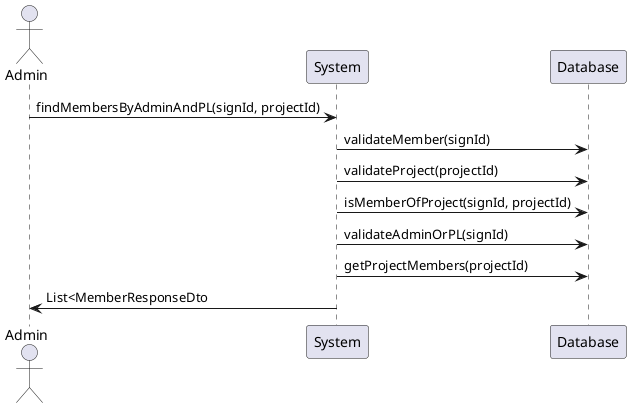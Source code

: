 @startuml
actor Admin
participant System
participant DBMS as "Database"

Admin -> System: findMembersByAdminAndPL(signId, projectId)
System -> DBMS: validateMember(signId)
System -> DBMS: validateProject(projectId)
System -> DBMS: isMemberOfProject(signId, projectId)
System -> DBMS: validateAdminOrPL(signId)
System -> DBMS: getProjectMembers(projectId)
System -> Admin: List<MemberResponseDto
@enduml

